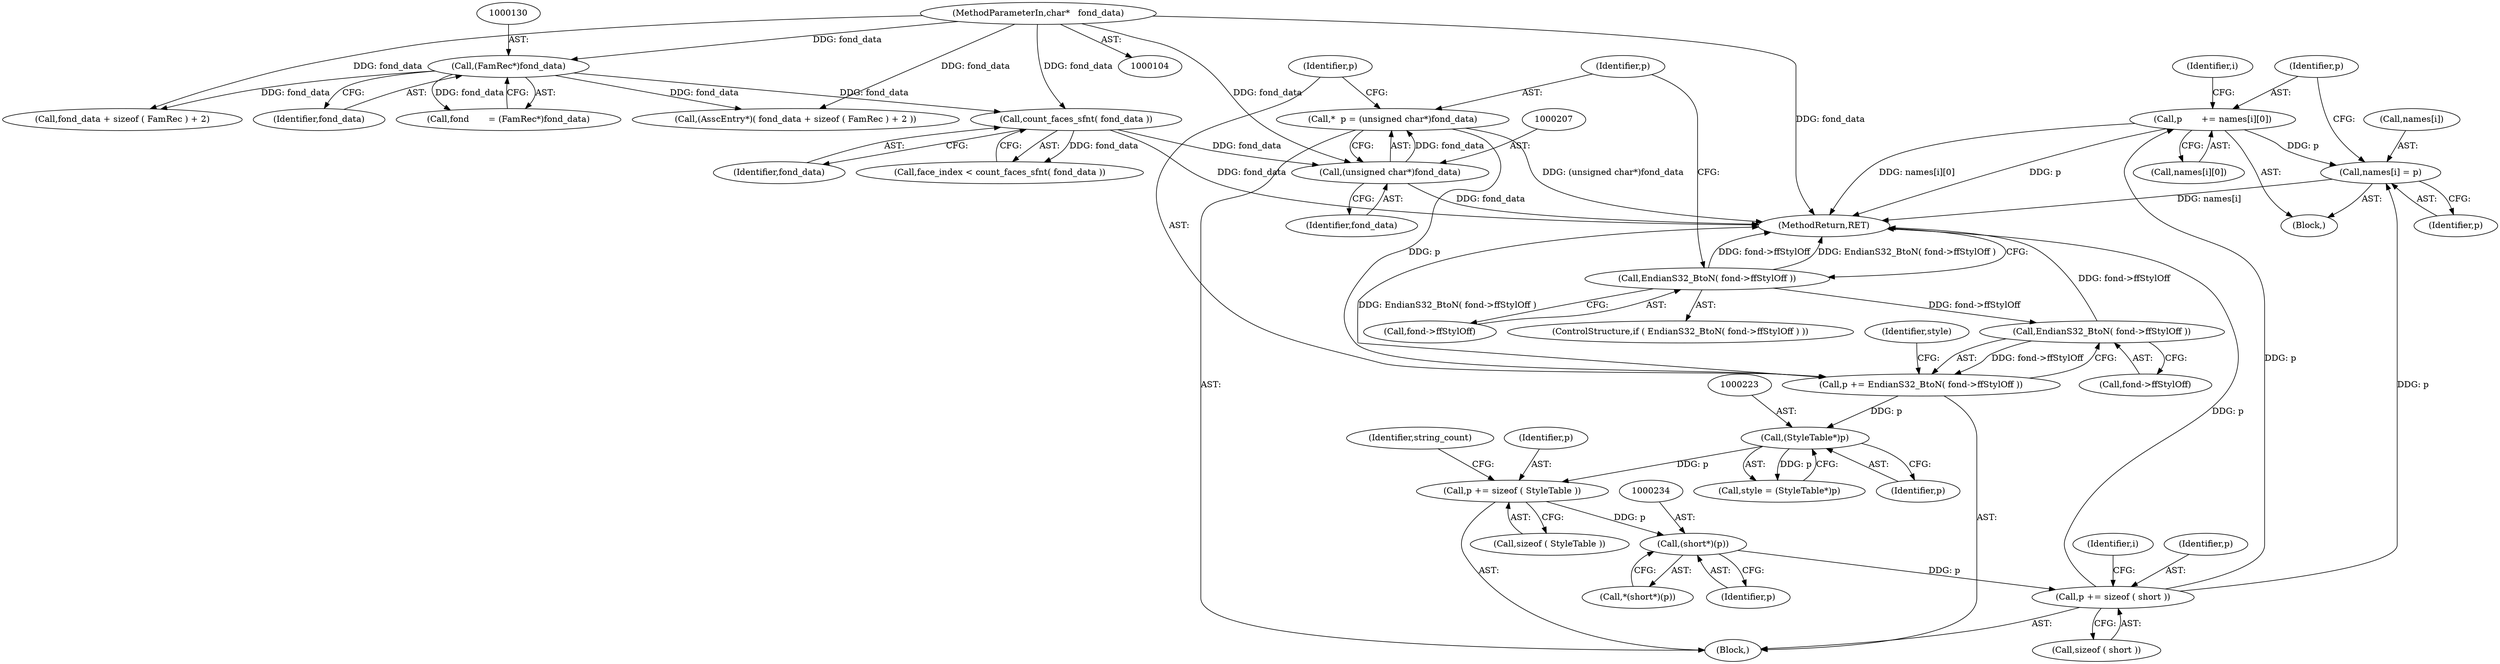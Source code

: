 digraph "0_savannah_18a8f0d9943369449bc4de92d411c78fb08d616c@array" {
"1000259" [label="(Call,p       += names[i][0])"];
"1000236" [label="(Call,p += sizeof ( short ))"];
"1000233" [label="(Call,(short*)(p))"];
"1000225" [label="(Call,p += sizeof ( StyleTable ))"];
"1000222" [label="(Call,(StyleTable*)p)"];
"1000214" [label="(Call,p += EndianS32_BtoN( fond->ffStylOff ))"];
"1000216" [label="(Call,EndianS32_BtoN( fond->ffStylOff ))"];
"1000198" [label="(Call,EndianS32_BtoN( fond->ffStylOff ))"];
"1000204" [label="(Call,*  p = (unsigned char*)fond_data)"];
"1000206" [label="(Call,(unsigned char*)fond_data)"];
"1000153" [label="(Call,count_faces_sfnt( fond_data ))"];
"1000105" [label="(MethodParameterIn,char*   fond_data)"];
"1000129" [label="(Call,(FamRec*)fond_data)"];
"1000254" [label="(Call,names[i] = p)"];
"1000206" [label="(Call,(unsigned char*)fond_data)"];
"1000204" [label="(Call,*  p = (unsigned char*)fond_data)"];
"1000208" [label="(Identifier,fond_data)"];
"1000153" [label="(Call,count_faces_sfnt( fond_data ))"];
"1000236" [label="(Call,p += sizeof ( short ))"];
"1000151" [label="(Call,face_index < count_faces_sfnt( fond_data ))"];
"1000230" [label="(Identifier,string_count)"];
"1000233" [label="(Call,(short*)(p))"];
"1000225" [label="(Call,p += sizeof ( StyleTable ))"];
"1000216" [label="(Call,EndianS32_BtoN( fond->ffStylOff ))"];
"1000255" [label="(Call,names[i])"];
"1000232" [label="(Call,*(short*)(p))"];
"1000105" [label="(MethodParameterIn,char*   fond_data)"];
"1000221" [label="(Identifier,style)"];
"1000202" [label="(Block,)"];
"1000242" [label="(Identifier,i)"];
"1000235" [label="(Identifier,p)"];
"1000129" [label="(Call,(FamRec*)fond_data)"];
"1000220" [label="(Call,style = (StyleTable*)p)"];
"1000238" [label="(Call,sizeof ( short ))"];
"1000259" [label="(Call,p       += names[i][0])"];
"1000215" [label="(Identifier,p)"];
"1000198" [label="(Call,EndianS32_BtoN( fond->ffStylOff ))"];
"1000131" [label="(Identifier,fond_data)"];
"1000260" [label="(Identifier,p)"];
"1000199" [label="(Call,fond->ffStylOff)"];
"1000404" [label="(MethodReturn,RET)"];
"1000205" [label="(Identifier,p)"];
"1000261" [label="(Call,names[i][0])"];
"1000214" [label="(Call,p += EndianS32_BtoN( fond->ffStylOff ))"];
"1000253" [label="(Block,)"];
"1000227" [label="(Call,sizeof ( StyleTable ))"];
"1000136" [label="(Call,fond_data + sizeof ( FamRec ) + 2)"];
"1000197" [label="(ControlStructure,if ( EndianS32_BtoN( fond->ffStylOff ) ))"];
"1000237" [label="(Identifier,p)"];
"1000226" [label="(Identifier,p)"];
"1000217" [label="(Call,fond->ffStylOff)"];
"1000127" [label="(Call,fond       = (FamRec*)fond_data)"];
"1000252" [label="(Identifier,i)"];
"1000224" [label="(Identifier,p)"];
"1000154" [label="(Identifier,fond_data)"];
"1000254" [label="(Call,names[i] = p)"];
"1000222" [label="(Call,(StyleTable*)p)"];
"1000258" [label="(Identifier,p)"];
"1000134" [label="(Call,(AsscEntry*)( fond_data + sizeof ( FamRec ) + 2 ))"];
"1000259" -> "1000253"  [label="AST: "];
"1000259" -> "1000261"  [label="CFG: "];
"1000260" -> "1000259"  [label="AST: "];
"1000261" -> "1000259"  [label="AST: "];
"1000252" -> "1000259"  [label="CFG: "];
"1000259" -> "1000404"  [label="DDG: p"];
"1000259" -> "1000404"  [label="DDG: names[i][0]"];
"1000259" -> "1000254"  [label="DDG: p"];
"1000236" -> "1000259"  [label="DDG: p"];
"1000236" -> "1000202"  [label="AST: "];
"1000236" -> "1000238"  [label="CFG: "];
"1000237" -> "1000236"  [label="AST: "];
"1000238" -> "1000236"  [label="AST: "];
"1000242" -> "1000236"  [label="CFG: "];
"1000236" -> "1000404"  [label="DDG: p"];
"1000233" -> "1000236"  [label="DDG: p"];
"1000236" -> "1000254"  [label="DDG: p"];
"1000233" -> "1000232"  [label="AST: "];
"1000233" -> "1000235"  [label="CFG: "];
"1000234" -> "1000233"  [label="AST: "];
"1000235" -> "1000233"  [label="AST: "];
"1000232" -> "1000233"  [label="CFG: "];
"1000225" -> "1000233"  [label="DDG: p"];
"1000225" -> "1000202"  [label="AST: "];
"1000225" -> "1000227"  [label="CFG: "];
"1000226" -> "1000225"  [label="AST: "];
"1000227" -> "1000225"  [label="AST: "];
"1000230" -> "1000225"  [label="CFG: "];
"1000222" -> "1000225"  [label="DDG: p"];
"1000222" -> "1000220"  [label="AST: "];
"1000222" -> "1000224"  [label="CFG: "];
"1000223" -> "1000222"  [label="AST: "];
"1000224" -> "1000222"  [label="AST: "];
"1000220" -> "1000222"  [label="CFG: "];
"1000222" -> "1000220"  [label="DDG: p"];
"1000214" -> "1000222"  [label="DDG: p"];
"1000214" -> "1000202"  [label="AST: "];
"1000214" -> "1000216"  [label="CFG: "];
"1000215" -> "1000214"  [label="AST: "];
"1000216" -> "1000214"  [label="AST: "];
"1000221" -> "1000214"  [label="CFG: "];
"1000214" -> "1000404"  [label="DDG: EndianS32_BtoN( fond->ffStylOff )"];
"1000216" -> "1000214"  [label="DDG: fond->ffStylOff"];
"1000204" -> "1000214"  [label="DDG: p"];
"1000216" -> "1000217"  [label="CFG: "];
"1000217" -> "1000216"  [label="AST: "];
"1000216" -> "1000404"  [label="DDG: fond->ffStylOff"];
"1000198" -> "1000216"  [label="DDG: fond->ffStylOff"];
"1000198" -> "1000197"  [label="AST: "];
"1000198" -> "1000199"  [label="CFG: "];
"1000199" -> "1000198"  [label="AST: "];
"1000205" -> "1000198"  [label="CFG: "];
"1000404" -> "1000198"  [label="CFG: "];
"1000198" -> "1000404"  [label="DDG: fond->ffStylOff"];
"1000198" -> "1000404"  [label="DDG: EndianS32_BtoN( fond->ffStylOff )"];
"1000204" -> "1000202"  [label="AST: "];
"1000204" -> "1000206"  [label="CFG: "];
"1000205" -> "1000204"  [label="AST: "];
"1000206" -> "1000204"  [label="AST: "];
"1000215" -> "1000204"  [label="CFG: "];
"1000204" -> "1000404"  [label="DDG: (unsigned char*)fond_data"];
"1000206" -> "1000204"  [label="DDG: fond_data"];
"1000206" -> "1000208"  [label="CFG: "];
"1000207" -> "1000206"  [label="AST: "];
"1000208" -> "1000206"  [label="AST: "];
"1000206" -> "1000404"  [label="DDG: fond_data"];
"1000153" -> "1000206"  [label="DDG: fond_data"];
"1000105" -> "1000206"  [label="DDG: fond_data"];
"1000153" -> "1000151"  [label="AST: "];
"1000153" -> "1000154"  [label="CFG: "];
"1000154" -> "1000153"  [label="AST: "];
"1000151" -> "1000153"  [label="CFG: "];
"1000153" -> "1000404"  [label="DDG: fond_data"];
"1000153" -> "1000151"  [label="DDG: fond_data"];
"1000105" -> "1000153"  [label="DDG: fond_data"];
"1000129" -> "1000153"  [label="DDG: fond_data"];
"1000105" -> "1000104"  [label="AST: "];
"1000105" -> "1000404"  [label="DDG: fond_data"];
"1000105" -> "1000129"  [label="DDG: fond_data"];
"1000105" -> "1000134"  [label="DDG: fond_data"];
"1000105" -> "1000136"  [label="DDG: fond_data"];
"1000129" -> "1000127"  [label="AST: "];
"1000129" -> "1000131"  [label="CFG: "];
"1000130" -> "1000129"  [label="AST: "];
"1000131" -> "1000129"  [label="AST: "];
"1000127" -> "1000129"  [label="CFG: "];
"1000129" -> "1000127"  [label="DDG: fond_data"];
"1000129" -> "1000134"  [label="DDG: fond_data"];
"1000129" -> "1000136"  [label="DDG: fond_data"];
"1000254" -> "1000253"  [label="AST: "];
"1000254" -> "1000258"  [label="CFG: "];
"1000255" -> "1000254"  [label="AST: "];
"1000258" -> "1000254"  [label="AST: "];
"1000260" -> "1000254"  [label="CFG: "];
"1000254" -> "1000404"  [label="DDG: names[i]"];
}
